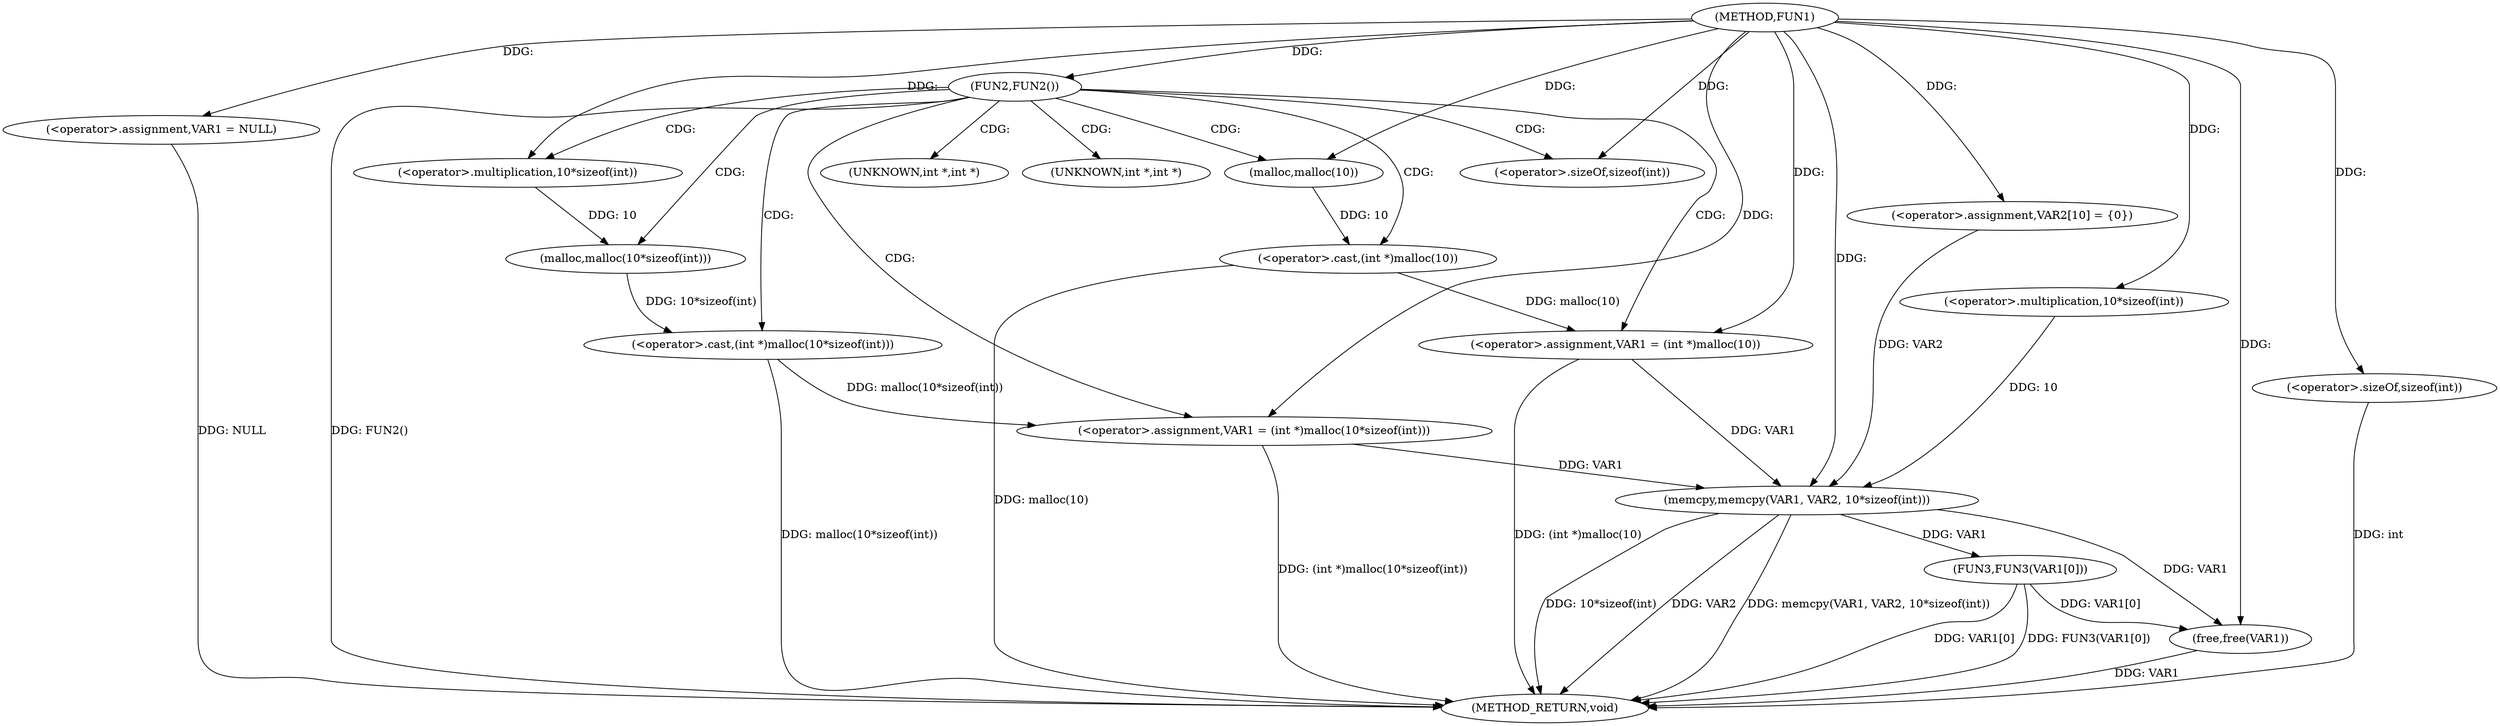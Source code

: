 digraph FUN1 {  
"1000100" [label = "(METHOD,FUN1)" ]
"1000143" [label = "(METHOD_RETURN,void)" ]
"1000103" [label = "(<operator>.assignment,VAR1 = NULL)" ]
"1000107" [label = "(FUN2,FUN2())" ]
"1000109" [label = "(<operator>.assignment,VAR1 = (int *)malloc(10))" ]
"1000111" [label = "(<operator>.cast,(int *)malloc(10))" ]
"1000113" [label = "(malloc,malloc(10))" ]
"1000117" [label = "(<operator>.assignment,VAR1 = (int *)malloc(10*sizeof(int)))" ]
"1000119" [label = "(<operator>.cast,(int *)malloc(10*sizeof(int)))" ]
"1000121" [label = "(malloc,malloc(10*sizeof(int)))" ]
"1000122" [label = "(<operator>.multiplication,10*sizeof(int))" ]
"1000124" [label = "(<operator>.sizeOf,sizeof(int))" ]
"1000128" [label = "(<operator>.assignment,VAR2[10] = {0})" ]
"1000130" [label = "(memcpy,memcpy(VAR1, VAR2, 10*sizeof(int)))" ]
"1000133" [label = "(<operator>.multiplication,10*sizeof(int))" ]
"1000135" [label = "(<operator>.sizeOf,sizeof(int))" ]
"1000137" [label = "(FUN3,FUN3(VAR1[0]))" ]
"1000141" [label = "(free,free(VAR1))" ]
"1000112" [label = "(UNKNOWN,int *,int *)" ]
"1000120" [label = "(UNKNOWN,int *,int *)" ]
  "1000130" -> "1000143"  [ label = "DDG: memcpy(VAR1, VAR2, 10*sizeof(int))"] 
  "1000141" -> "1000143"  [ label = "DDG: VAR1"] 
  "1000107" -> "1000143"  [ label = "DDG: FUN2()"] 
  "1000103" -> "1000143"  [ label = "DDG: NULL"] 
  "1000119" -> "1000143"  [ label = "DDG: malloc(10*sizeof(int))"] 
  "1000130" -> "1000143"  [ label = "DDG: 10*sizeof(int)"] 
  "1000135" -> "1000143"  [ label = "DDG: int"] 
  "1000117" -> "1000143"  [ label = "DDG: (int *)malloc(10*sizeof(int))"] 
  "1000109" -> "1000143"  [ label = "DDG: (int *)malloc(10)"] 
  "1000130" -> "1000143"  [ label = "DDG: VAR2"] 
  "1000111" -> "1000143"  [ label = "DDG: malloc(10)"] 
  "1000137" -> "1000143"  [ label = "DDG: VAR1[0]"] 
  "1000137" -> "1000143"  [ label = "DDG: FUN3(VAR1[0])"] 
  "1000100" -> "1000103"  [ label = "DDG: "] 
  "1000100" -> "1000107"  [ label = "DDG: "] 
  "1000111" -> "1000109"  [ label = "DDG: malloc(10)"] 
  "1000100" -> "1000109"  [ label = "DDG: "] 
  "1000113" -> "1000111"  [ label = "DDG: 10"] 
  "1000100" -> "1000113"  [ label = "DDG: "] 
  "1000119" -> "1000117"  [ label = "DDG: malloc(10*sizeof(int))"] 
  "1000100" -> "1000117"  [ label = "DDG: "] 
  "1000121" -> "1000119"  [ label = "DDG: 10*sizeof(int)"] 
  "1000122" -> "1000121"  [ label = "DDG: 10"] 
  "1000100" -> "1000122"  [ label = "DDG: "] 
  "1000100" -> "1000124"  [ label = "DDG: "] 
  "1000100" -> "1000128"  [ label = "DDG: "] 
  "1000117" -> "1000130"  [ label = "DDG: VAR1"] 
  "1000109" -> "1000130"  [ label = "DDG: VAR1"] 
  "1000100" -> "1000130"  [ label = "DDG: "] 
  "1000128" -> "1000130"  [ label = "DDG: VAR2"] 
  "1000133" -> "1000130"  [ label = "DDG: 10"] 
  "1000100" -> "1000133"  [ label = "DDG: "] 
  "1000100" -> "1000135"  [ label = "DDG: "] 
  "1000130" -> "1000137"  [ label = "DDG: VAR1"] 
  "1000137" -> "1000141"  [ label = "DDG: VAR1[0]"] 
  "1000130" -> "1000141"  [ label = "DDG: VAR1"] 
  "1000100" -> "1000141"  [ label = "DDG: "] 
  "1000107" -> "1000109"  [ label = "CDG: "] 
  "1000107" -> "1000112"  [ label = "CDG: "] 
  "1000107" -> "1000121"  [ label = "CDG: "] 
  "1000107" -> "1000124"  [ label = "CDG: "] 
  "1000107" -> "1000119"  [ label = "CDG: "] 
  "1000107" -> "1000120"  [ label = "CDG: "] 
  "1000107" -> "1000117"  [ label = "CDG: "] 
  "1000107" -> "1000113"  [ label = "CDG: "] 
  "1000107" -> "1000111"  [ label = "CDG: "] 
  "1000107" -> "1000122"  [ label = "CDG: "] 
}
